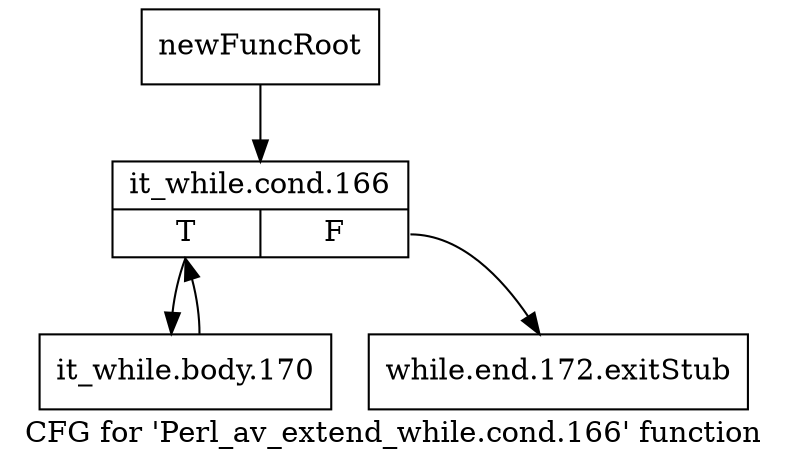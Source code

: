 digraph "CFG for 'Perl_av_extend_while.cond.166' function" {
	label="CFG for 'Perl_av_extend_while.cond.166' function";

	Node0x4aa5890 [shape=record,label="{newFuncRoot}"];
	Node0x4aa5890 -> Node0x4aa5930;
	Node0x4aa58e0 [shape=record,label="{while.end.172.exitStub}"];
	Node0x4aa5930 [shape=record,label="{it_while.cond.166|{<s0>T|<s1>F}}"];
	Node0x4aa5930:s0 -> Node0x4aa5980;
	Node0x4aa5930:s1 -> Node0x4aa58e0;
	Node0x4aa5980 [shape=record,label="{it_while.body.170}"];
	Node0x4aa5980 -> Node0x4aa5930;
}
